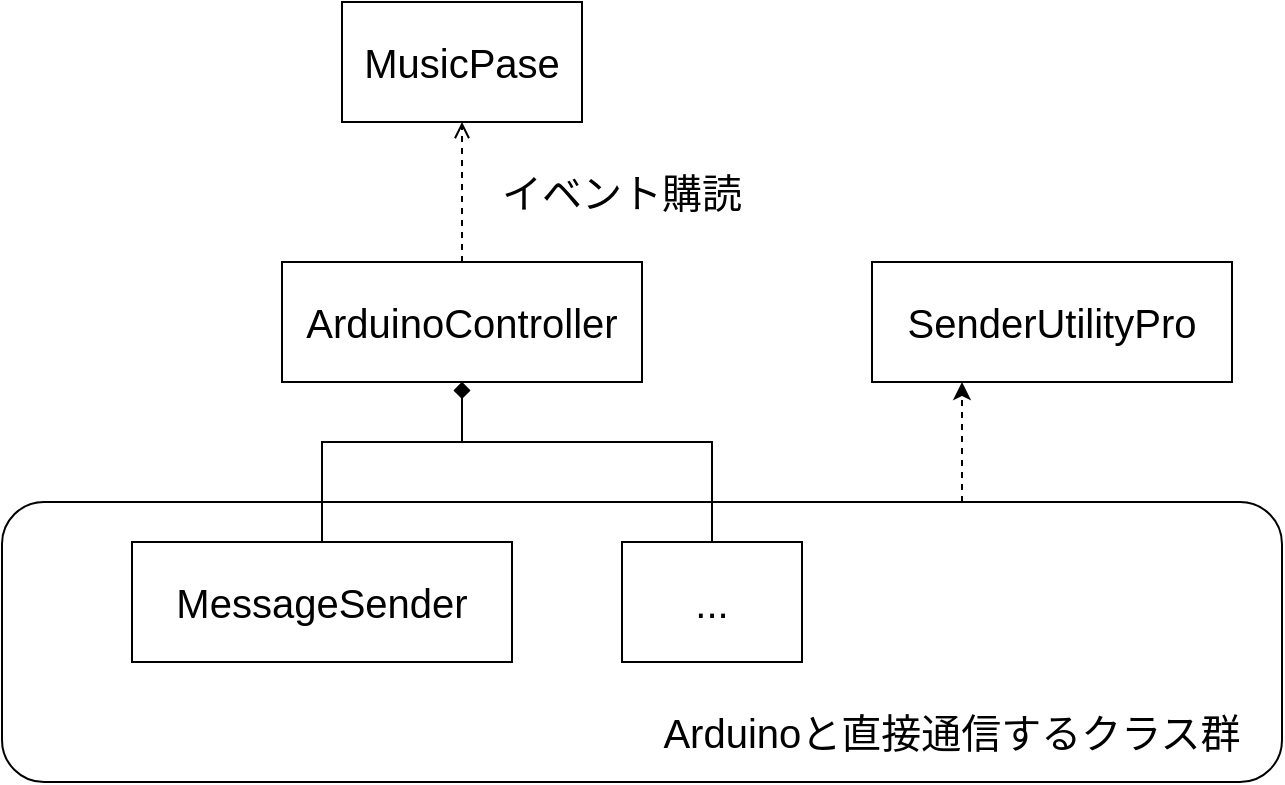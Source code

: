 <mxfile version="18.0.1" type="device"><diagram id="Lch7ZTuWvosd0g6X9x6Q" name="ページ1"><mxGraphModel dx="1102" dy="865" grid="1" gridSize="10" guides="1" tooltips="1" connect="1" arrows="1" fold="1" page="1" pageScale="1" pageWidth="827" pageHeight="1169" math="0" shadow="0"><root><mxCell id="0"/><mxCell id="1" parent="0"/><mxCell id="64MxKRQXTRNn9P7YWkl1-8" value="" style="rounded=1;whiteSpace=wrap;html=1;fontSize=20;" vertex="1" parent="1"><mxGeometry x="80" y="430" width="640" height="140" as="geometry"/></mxCell><mxCell id="IA7GB1RF_ZFYpPhFsfwK-1" value="MusicPase" style="rounded=0;whiteSpace=wrap;html=1;fontSize=20;" parent="1" vertex="1"><mxGeometry x="250" y="180" width="120" height="60" as="geometry"/></mxCell><mxCell id="64MxKRQXTRNn9P7YWkl1-1" value="ArduinoController" style="rounded=0;whiteSpace=wrap;html=1;fontSize=20;" vertex="1" parent="1"><mxGeometry x="220" y="310" width="180" height="60" as="geometry"/></mxCell><mxCell id="64MxKRQXTRNn9P7YWkl1-2" value="MessageSender" style="rounded=0;whiteSpace=wrap;html=1;fontSize=20;" vertex="1" parent="1"><mxGeometry x="145" y="450" width="190" height="60" as="geometry"/></mxCell><mxCell id="64MxKRQXTRNn9P7YWkl1-3" value="" style="endArrow=diamond;html=1;rounded=0;fontSize=20;exitX=0.5;exitY=0;exitDx=0;exitDy=0;entryX=0.5;entryY=1;entryDx=0;entryDy=0;endFill=1;edgeStyle=elbowEdgeStyle;elbow=vertical;" edge="1" parent="1" source="64MxKRQXTRNn9P7YWkl1-2" target="64MxKRQXTRNn9P7YWkl1-1"><mxGeometry width="50" height="50" relative="1" as="geometry"><mxPoint x="390" y="470" as="sourcePoint"/><mxPoint x="440" y="420" as="targetPoint"/><Array as="points"><mxPoint x="280" y="400"/></Array></mxGeometry></mxCell><mxCell id="64MxKRQXTRNn9P7YWkl1-4" value="..." style="rounded=0;whiteSpace=wrap;html=1;fontSize=20;" vertex="1" parent="1"><mxGeometry x="390" y="450" width="90" height="60" as="geometry"/></mxCell><mxCell id="64MxKRQXTRNn9P7YWkl1-5" value="" style="endArrow=diamond;html=1;rounded=0;fontSize=20;exitX=0.5;exitY=0;exitDx=0;exitDy=0;entryX=0.5;entryY=1;entryDx=0;entryDy=0;endFill=1;edgeStyle=elbowEdgeStyle;elbow=vertical;" edge="1" parent="1" source="64MxKRQXTRNn9P7YWkl1-4" target="64MxKRQXTRNn9P7YWkl1-1"><mxGeometry width="50" height="50" relative="1" as="geometry"><mxPoint x="250" y="460" as="sourcePoint"/><mxPoint x="320" y="380" as="targetPoint"/><Array as="points"><mxPoint x="370" y="400"/></Array></mxGeometry></mxCell><mxCell id="64MxKRQXTRNn9P7YWkl1-6" value="" style="endArrow=open;html=1;rounded=0;fontSize=20;elbow=vertical;exitX=0.5;exitY=0;exitDx=0;exitDy=0;entryX=0.5;entryY=1;entryDx=0;entryDy=0;dashed=1;endFill=0;" edge="1" parent="1" source="64MxKRQXTRNn9P7YWkl1-1" target="IA7GB1RF_ZFYpPhFsfwK-1"><mxGeometry width="50" height="50" relative="1" as="geometry"><mxPoint x="390" y="470" as="sourcePoint"/><mxPoint x="440" y="420" as="targetPoint"/></mxGeometry></mxCell><mxCell id="64MxKRQXTRNn9P7YWkl1-7" value="イベント購読" style="text;html=1;strokeColor=none;fillColor=none;align=center;verticalAlign=middle;whiteSpace=wrap;rounded=0;fontSize=20;" vertex="1" parent="1"><mxGeometry x="320" y="260" width="140" height="30" as="geometry"/></mxCell><mxCell id="64MxKRQXTRNn9P7YWkl1-9" value="Arduinoと直接通信するクラス群" style="text;html=1;strokeColor=none;fillColor=none;align=center;verticalAlign=middle;whiteSpace=wrap;rounded=0;fontSize=20;" vertex="1" parent="1"><mxGeometry x="400" y="530" width="310" height="30" as="geometry"/></mxCell><mxCell id="64MxKRQXTRNn9P7YWkl1-10" value="SenderUtilityPro" style="rounded=0;whiteSpace=wrap;html=1;fontSize=20;" vertex="1" parent="1"><mxGeometry x="515" y="310" width="180" height="60" as="geometry"/></mxCell><mxCell id="64MxKRQXTRNn9P7YWkl1-11" value="" style="endArrow=classic;html=1;rounded=0;dashed=1;fontSize=20;elbow=vertical;exitX=0.75;exitY=0;exitDx=0;exitDy=0;entryX=0.25;entryY=1;entryDx=0;entryDy=0;" edge="1" parent="1" source="64MxKRQXTRNn9P7YWkl1-8" target="64MxKRQXTRNn9P7YWkl1-10"><mxGeometry width="50" height="50" relative="1" as="geometry"><mxPoint x="390" y="420" as="sourcePoint"/><mxPoint x="440" y="370" as="targetPoint"/></mxGeometry></mxCell></root></mxGraphModel></diagram></mxfile>